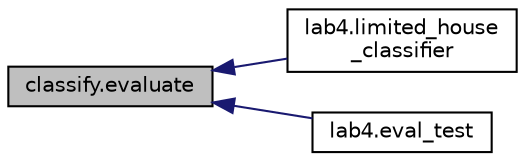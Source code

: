 digraph "classify.evaluate"
{
  edge [fontname="Helvetica",fontsize="10",labelfontname="Helvetica",labelfontsize="10"];
  node [fontname="Helvetica",fontsize="10",shape=record];
  rankdir="LR";
  Node1 [label="classify.evaluate",height=0.2,width=0.4,color="black", fillcolor="grey75", style="filled", fontcolor="black"];
  Node1 -> Node2 [dir="back",color="midnightblue",fontsize="10",style="solid",fontname="Helvetica"];
  Node2 [label="lab4.limited_house\l_classifier",height=0.2,width=0.4,color="black", fillcolor="white", style="filled",URL="$namespacelab4.html#afeb6f3043e63aad7e472bc70ac32b8cc",tooltip="Now try it on the House of Representatives. "];
  Node1 -> Node3 [dir="back",color="midnightblue",fontsize="10",style="solid",fontname="Helvetica"];
  Node3 [label="lab4.eval_test",height=0.2,width=0.4,color="black", fillcolor="white", style="filled",URL="$namespacelab4.html#ab9f66836efa5bbcc08f6874e5bb5f049",tooltip="This function is used by the tester, please don&#39;t modify it! "];
}

